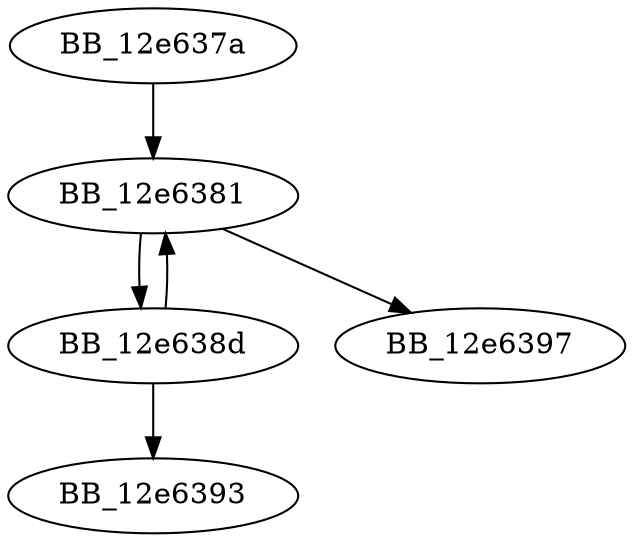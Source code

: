 DiGraph __GET_RTERRMSG{
BB_12e637a->BB_12e6381
BB_12e6381->BB_12e638d
BB_12e6381->BB_12e6397
BB_12e638d->BB_12e6381
BB_12e638d->BB_12e6393
}
